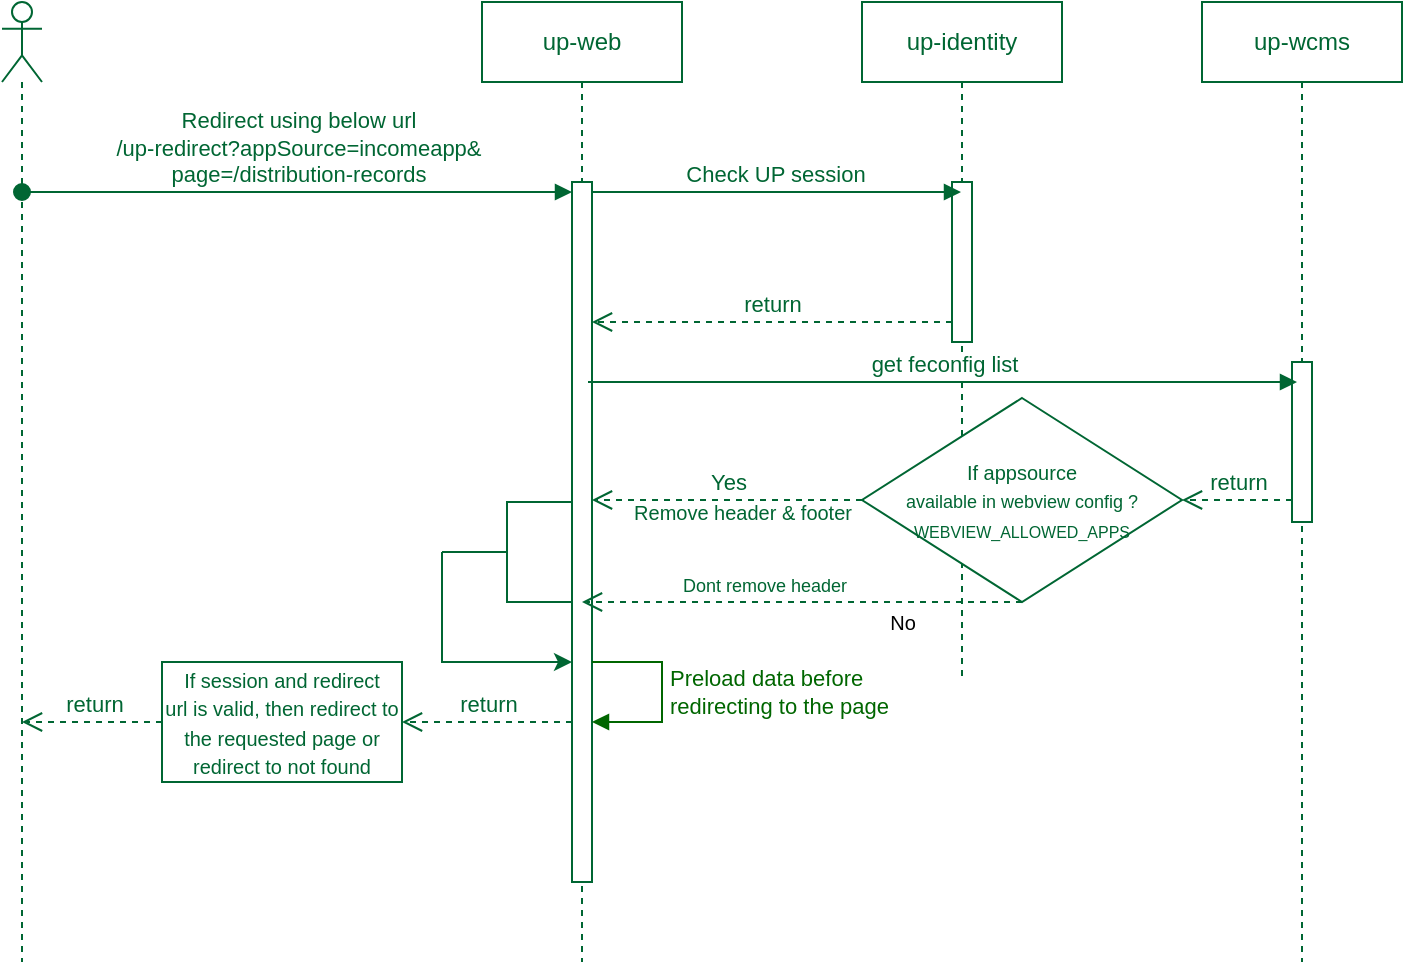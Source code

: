 <mxfile version="22.1.18" type="github">
  <diagram name="Page-1" id="w6ryiPvK24-abp0Cc746">
    <mxGraphModel dx="936" dy="1593" grid="1" gridSize="10" guides="1" tooltips="1" connect="1" arrows="1" fold="1" page="1" pageScale="1" pageWidth="850" pageHeight="1100" math="0" shadow="0">
      <root>
        <mxCell id="0" />
        <mxCell id="1" parent="0" />
        <mxCell id="yRMbKKYwfMMUedzel-1i-2" value="" style="shape=umlLifeline;perimeter=lifelinePerimeter;whiteSpace=wrap;html=1;container=1;dropTarget=0;collapsible=0;recursiveResize=0;outlineConnect=0;portConstraint=eastwest;newEdgeStyle={&quot;curved&quot;:0,&quot;rounded&quot;:0};participant=umlActor;strokeColor=#006633;fontColor=#006633;" parent="1" vertex="1">
          <mxGeometry x="50" y="-1040" width="20" height="480" as="geometry" />
        </mxCell>
        <mxCell id="yRMbKKYwfMMUedzel-1i-3" value="up-web" style="shape=umlLifeline;perimeter=lifelinePerimeter;whiteSpace=wrap;html=1;container=1;dropTarget=0;collapsible=0;recursiveResize=0;outlineConnect=0;portConstraint=eastwest;newEdgeStyle={&quot;curved&quot;:0,&quot;rounded&quot;:0};strokeColor=#006633;fontColor=#006633;" parent="1" vertex="1">
          <mxGeometry x="290" y="-1040" width="100" height="480" as="geometry" />
        </mxCell>
        <mxCell id="yRMbKKYwfMMUedzel-1i-6" value="" style="html=1;points=[[0,0,0,0,5],[0,1,0,0,-5],[1,0,0,0,5],[1,1,0,0,-5]];perimeter=orthogonalPerimeter;outlineConnect=0;targetShapes=umlLifeline;portConstraint=eastwest;newEdgeStyle={&quot;curved&quot;:0,&quot;rounded&quot;:0};strokeColor=#006633;fontColor=#006633;" parent="yRMbKKYwfMMUedzel-1i-3" vertex="1">
          <mxGeometry x="45" y="90" width="10" height="350" as="geometry" />
        </mxCell>
        <mxCell id="XzPJUpoRFYi724hPYLve-3" value="&lt;font color=&quot;#006600&quot;&gt;Preload data before&lt;br&gt;redirecting to the page&lt;/font&gt;" style="html=1;align=left;spacingLeft=2;endArrow=block;rounded=0;edgeStyle=orthogonalEdgeStyle;curved=0;rounded=0;strokeColor=#006600;" parent="yRMbKKYwfMMUedzel-1i-3" source="yRMbKKYwfMMUedzel-1i-6" target="yRMbKKYwfMMUedzel-1i-6" edge="1">
          <mxGeometry relative="1" as="geometry">
            <mxPoint x="70" y="330" as="sourcePoint" />
            <Array as="points">
              <mxPoint x="90" y="330" />
              <mxPoint x="90" y="360" />
            </Array>
            <mxPoint x="65" y="360" as="targetPoint" />
            <mxPoint as="offset" />
          </mxGeometry>
        </mxCell>
        <mxCell id="yRMbKKYwfMMUedzel-1i-4" value="up-identity" style="shape=umlLifeline;perimeter=lifelinePerimeter;whiteSpace=wrap;html=1;container=1;dropTarget=0;collapsible=0;recursiveResize=0;outlineConnect=0;portConstraint=eastwest;newEdgeStyle={&quot;curved&quot;:0,&quot;rounded&quot;:0};strokeColor=#006633;fontColor=#006633;" parent="1" vertex="1">
          <mxGeometry x="480" y="-1040" width="100" height="340" as="geometry" />
        </mxCell>
        <mxCell id="yRMbKKYwfMMUedzel-1i-8" value="" style="html=1;points=[[0,0,0,0,5],[0,1,0,0,-5],[1,0,0,0,5],[1,1,0,0,-5]];perimeter=orthogonalPerimeter;outlineConnect=0;targetShapes=umlLifeline;portConstraint=eastwest;newEdgeStyle={&quot;curved&quot;:0,&quot;rounded&quot;:0};strokeColor=#006633;fontColor=#006633;" parent="yRMbKKYwfMMUedzel-1i-4" vertex="1">
          <mxGeometry x="45" y="90" width="10" height="80" as="geometry" />
        </mxCell>
        <mxCell id="yRMbKKYwfMMUedzel-1i-5" value="up-wcms" style="shape=umlLifeline;perimeter=lifelinePerimeter;whiteSpace=wrap;html=1;container=1;dropTarget=0;collapsible=0;recursiveResize=0;outlineConnect=0;portConstraint=eastwest;newEdgeStyle={&quot;curved&quot;:0,&quot;rounded&quot;:0};strokeColor=#006633;fontColor=#006633;" parent="1" vertex="1">
          <mxGeometry x="650" y="-1040" width="100" height="480" as="geometry" />
        </mxCell>
        <mxCell id="yRMbKKYwfMMUedzel-1i-9" value="" style="html=1;points=[[0,0,0,0,5],[0,1,0,0,-5],[1,0,0,0,5],[1,1,0,0,-5]];perimeter=orthogonalPerimeter;outlineConnect=0;targetShapes=umlLifeline;portConstraint=eastwest;newEdgeStyle={&quot;curved&quot;:0,&quot;rounded&quot;:0};strokeColor=#006633;fontColor=#006633;" parent="yRMbKKYwfMMUedzel-1i-5" vertex="1">
          <mxGeometry x="45" y="180" width="10" height="80" as="geometry" />
        </mxCell>
        <mxCell id="yRMbKKYwfMMUedzel-1i-7" value="Redirect using below url&lt;br&gt;/up-redirect?appSource=incomeapp&amp;amp;&lt;br&gt;page=/distribution-records" style="html=1;verticalAlign=bottom;startArrow=oval;endArrow=block;startSize=8;curved=0;rounded=0;entryX=0;entryY=0;entryDx=0;entryDy=5;strokeColor=#006633;fontColor=#006633;" parent="1" source="yRMbKKYwfMMUedzel-1i-2" target="yRMbKKYwfMMUedzel-1i-6" edge="1">
          <mxGeometry relative="1" as="geometry">
            <mxPoint x="210" y="-695" as="sourcePoint" />
          </mxGeometry>
        </mxCell>
        <mxCell id="yRMbKKYwfMMUedzel-1i-11" value="Check UP session&amp;nbsp;" style="html=1;verticalAlign=bottom;endArrow=block;curved=0;rounded=0;exitX=1;exitY=0;exitDx=0;exitDy=5;exitPerimeter=0;fontColor=#006633;strokeColor=#006633;" parent="1" source="yRMbKKYwfMMUedzel-1i-6" target="yRMbKKYwfMMUedzel-1i-4" edge="1">
          <mxGeometry width="80" relative="1" as="geometry">
            <mxPoint x="350" y="-944" as="sourcePoint" />
            <mxPoint x="430" y="-944" as="targetPoint" />
          </mxGeometry>
        </mxCell>
        <mxCell id="yRMbKKYwfMMUedzel-1i-12" value="return" style="html=1;verticalAlign=bottom;endArrow=open;dashed=1;endSize=8;curved=0;rounded=0;fontColor=#006633;strokeColor=#006633;" parent="1" source="yRMbKKYwfMMUedzel-1i-8" edge="1">
          <mxGeometry relative="1" as="geometry">
            <mxPoint x="425" y="-880" as="sourcePoint" />
            <mxPoint x="345" y="-880" as="targetPoint" />
          </mxGeometry>
        </mxCell>
        <mxCell id="yRMbKKYwfMMUedzel-1i-17" value="return" style="html=1;verticalAlign=bottom;endArrow=open;dashed=1;endSize=8;curved=0;rounded=0;strokeColor=#006633;fontColor=#006633;" parent="1" source="yRMbKKYwfMMUedzel-1i-16" target="yRMbKKYwfMMUedzel-1i-2" edge="1">
          <mxGeometry x="-0.022" relative="1" as="geometry">
            <mxPoint x="340" y="-812" as="sourcePoint" />
            <mxPoint x="119.5" y="-812" as="targetPoint" />
            <mxPoint as="offset" />
          </mxGeometry>
        </mxCell>
        <mxCell id="yRMbKKYwfMMUedzel-1i-16" value="&lt;font style=&quot;font-size: 10px;&quot;&gt;If session and redirect&lt;br&gt;url is valid, then redirect to the requested page or redirect to not found&lt;/font&gt;" style="rounded=0;whiteSpace=wrap;html=1;fontColor=#006633;strokeColor=#006633;" parent="1" vertex="1">
          <mxGeometry x="130" y="-710" width="120" height="60" as="geometry" />
        </mxCell>
        <mxCell id="yRMbKKYwfMMUedzel-1i-20" value="get feconfig list" style="html=1;verticalAlign=bottom;endArrow=block;curved=0;rounded=0;fontColor=#006633;strokeColor=#006633;" parent="1" edge="1">
          <mxGeometry width="80" relative="1" as="geometry">
            <mxPoint x="343" y="-850" as="sourcePoint" />
            <mxPoint x="697.5" y="-850" as="targetPoint" />
          </mxGeometry>
        </mxCell>
        <mxCell id="yRMbKKYwfMMUedzel-1i-21" value="return" style="html=1;verticalAlign=bottom;endArrow=open;dashed=1;endSize=8;curved=0;rounded=0;strokeColor=#006633;entryX=1;entryY=0.5;entryDx=0;entryDy=0;fontColor=#006633;" parent="1" source="yRMbKKYwfMMUedzel-1i-9" target="yRMbKKYwfMMUedzel-1i-24" edge="1">
          <mxGeometry relative="1" as="geometry">
            <mxPoint x="695" y="-797" as="sourcePoint" />
            <mxPoint x="550" y="-797" as="targetPoint" />
          </mxGeometry>
        </mxCell>
        <mxCell id="yRMbKKYwfMMUedzel-1i-24" value="&lt;font style=&quot;&quot;&gt;&lt;font size=&quot;1&quot;&gt;If appsource&lt;/font&gt;&lt;br&gt;&lt;span style=&quot;font-size: 9px;&quot;&gt;available in&amp;nbsp;webview config ?&lt;/span&gt;&lt;br&gt;&lt;font style=&quot;font-size: 8px;&quot;&gt;WEBVIEW_ALLOWED_APPS&lt;/font&gt;&lt;br&gt;&lt;/font&gt;" style="rhombus;whiteSpace=wrap;html=1;strokeColor=#006633;fontColor=#006633;" parent="1" vertex="1">
          <mxGeometry x="480" y="-842" width="160" height="102" as="geometry" />
        </mxCell>
        <mxCell id="yRMbKKYwfMMUedzel-1i-26" value="Yes" style="html=1;verticalAlign=bottom;endArrow=open;dashed=1;endSize=8;curved=0;rounded=0;fontColor=#006633;strokeColor=#006633;exitX=0;exitY=0.5;exitDx=0;exitDy=0;" parent="1" source="yRMbKKYwfMMUedzel-1i-24" target="yRMbKKYwfMMUedzel-1i-6" edge="1">
          <mxGeometry relative="1" as="geometry">
            <mxPoint x="460" y="-790" as="sourcePoint" />
            <mxPoint x="345" y="-790" as="targetPoint" />
          </mxGeometry>
        </mxCell>
        <mxCell id="Kn1sAYwcSQ77YxuKS5vG-1" value="Remove header &amp;amp; footer" style="text;align=center;verticalAlign=middle;resizable=0;points=[];autosize=1;strokeColor=none;fillColor=none;fontColor=#006633;html=1;fontSize=10;" parent="1" vertex="1">
          <mxGeometry x="355" y="-800" width="130" height="30" as="geometry" />
        </mxCell>
        <mxCell id="Kn1sAYwcSQ77YxuKS5vG-3" value="&lt;font style=&quot;font-size: 9px;&quot;&gt;Dont remove header&lt;/font&gt;" style="html=1;verticalAlign=bottom;endArrow=open;dashed=1;endSize=8;curved=0;rounded=0;exitX=0.5;exitY=1;exitDx=0;exitDy=0;strokeColor=#006633;fontColor=#006633;" parent="1" source="yRMbKKYwfMMUedzel-1i-24" target="yRMbKKYwfMMUedzel-1i-3" edge="1">
          <mxGeometry x="0.179" relative="1" as="geometry">
            <mxPoint x="450" y="-740" as="sourcePoint" />
            <mxPoint x="370" y="-740" as="targetPoint" />
            <mxPoint as="offset" />
          </mxGeometry>
        </mxCell>
        <mxCell id="Kn1sAYwcSQ77YxuKS5vG-10" style="edgeStyle=orthogonalEdgeStyle;rounded=0;orthogonalLoop=1;jettySize=auto;html=1;exitX=0;exitY=0.5;exitDx=0;exitDy=0;exitPerimeter=0;strokeColor=#006633;fontColor=#006633;" parent="1" source="Kn1sAYwcSQ77YxuKS5vG-7" target="yRMbKKYwfMMUedzel-1i-6" edge="1">
          <mxGeometry relative="1" as="geometry">
            <mxPoint x="260" y="-765" as="targetPoint" />
            <Array as="points">
              <mxPoint x="270" y="-710" />
            </Array>
          </mxGeometry>
        </mxCell>
        <mxCell id="Kn1sAYwcSQ77YxuKS5vG-7" value="" style="strokeWidth=1;html=1;shape=mxgraph.flowchart.annotation_2;align=left;labelPosition=right;pointerEvents=1;strokeColor=#006633;fontColor=#006633;" parent="1" vertex="1">
          <mxGeometry x="270" y="-790" width="65" height="50" as="geometry" />
        </mxCell>
        <mxCell id="XzPJUpoRFYi724hPYLve-4" value="&lt;font style=&quot;font-size: 10px;&quot;&gt;No&lt;/font&gt;" style="text;html=1;align=center;verticalAlign=middle;resizable=0;points=[];autosize=1;strokeColor=none;fillColor=none;" parent="1" vertex="1">
          <mxGeometry x="480" y="-745" width="40" height="30" as="geometry" />
        </mxCell>
        <mxCell id="XzPJUpoRFYi724hPYLve-5" value="&lt;font color=&quot;#006633&quot;&gt;return&lt;/font&gt;" style="html=1;verticalAlign=bottom;endArrow=open;dashed=1;endSize=8;curved=0;rounded=0;entryX=1;entryY=0.5;entryDx=0;entryDy=0;strokeColor=#006633;" parent="1" source="yRMbKKYwfMMUedzel-1i-6" target="yRMbKKYwfMMUedzel-1i-16" edge="1">
          <mxGeometry relative="1" as="geometry">
            <mxPoint x="460" y="-690" as="sourcePoint" />
            <mxPoint x="380" y="-690" as="targetPoint" />
          </mxGeometry>
        </mxCell>
      </root>
    </mxGraphModel>
  </diagram>
</mxfile>
